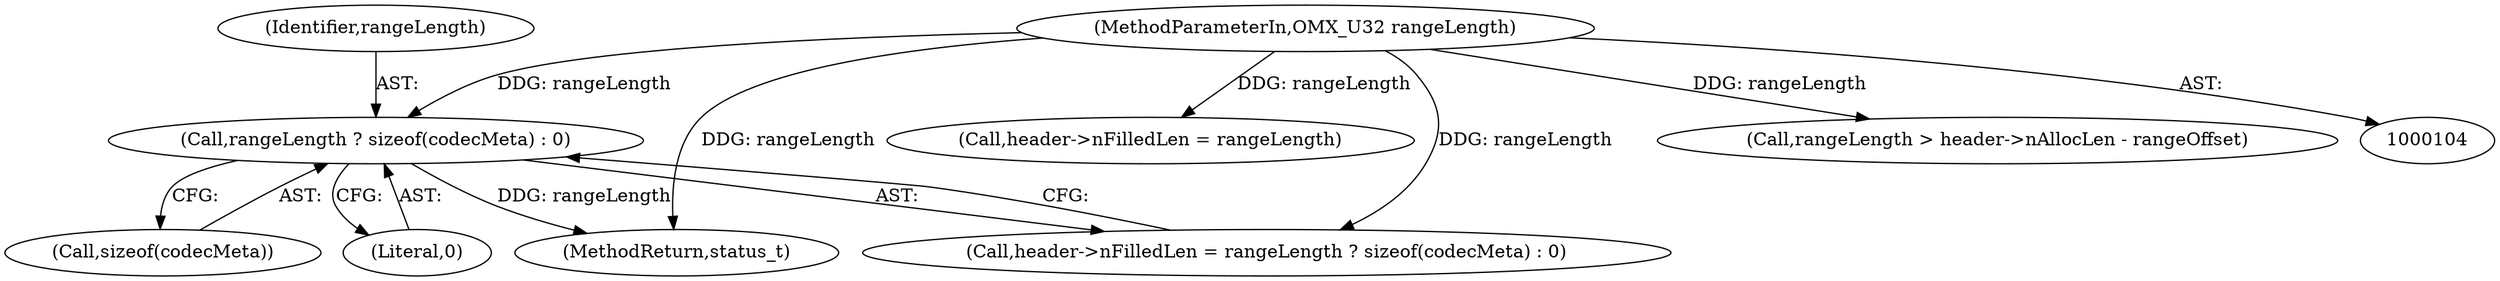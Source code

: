 digraph "0_Android_b351eabb428c7ca85a34513c64601f437923d576_4@API" {
"1000223" [label="(Call,rangeLength ? sizeof(codecMeta) : 0)"];
"1000107" [label="(MethodParameterIn,OMX_U32 rangeLength)"];
"1000107" [label="(MethodParameterIn,OMX_U32 rangeLength)"];
"1000266" [label="(Call,header->nFilledLen = rangeLength)"];
"1000225" [label="(Call,sizeof(codecMeta))"];
"1000227" [label="(Literal,0)"];
"1000287" [label="(MethodReturn,status_t)"];
"1000224" [label="(Identifier,rangeLength)"];
"1000219" [label="(Call,header->nFilledLen = rangeLength ? sizeof(codecMeta) : 0)"];
"1000223" [label="(Call,rangeLength ? sizeof(codecMeta) : 0)"];
"1000242" [label="(Call,rangeLength > header->nAllocLen - rangeOffset)"];
"1000223" -> "1000219"  [label="AST: "];
"1000223" -> "1000225"  [label="CFG: "];
"1000223" -> "1000227"  [label="CFG: "];
"1000224" -> "1000223"  [label="AST: "];
"1000225" -> "1000223"  [label="AST: "];
"1000227" -> "1000223"  [label="AST: "];
"1000219" -> "1000223"  [label="CFG: "];
"1000223" -> "1000287"  [label="DDG: rangeLength"];
"1000107" -> "1000223"  [label="DDG: rangeLength"];
"1000107" -> "1000104"  [label="AST: "];
"1000107" -> "1000287"  [label="DDG: rangeLength"];
"1000107" -> "1000219"  [label="DDG: rangeLength"];
"1000107" -> "1000242"  [label="DDG: rangeLength"];
"1000107" -> "1000266"  [label="DDG: rangeLength"];
}
